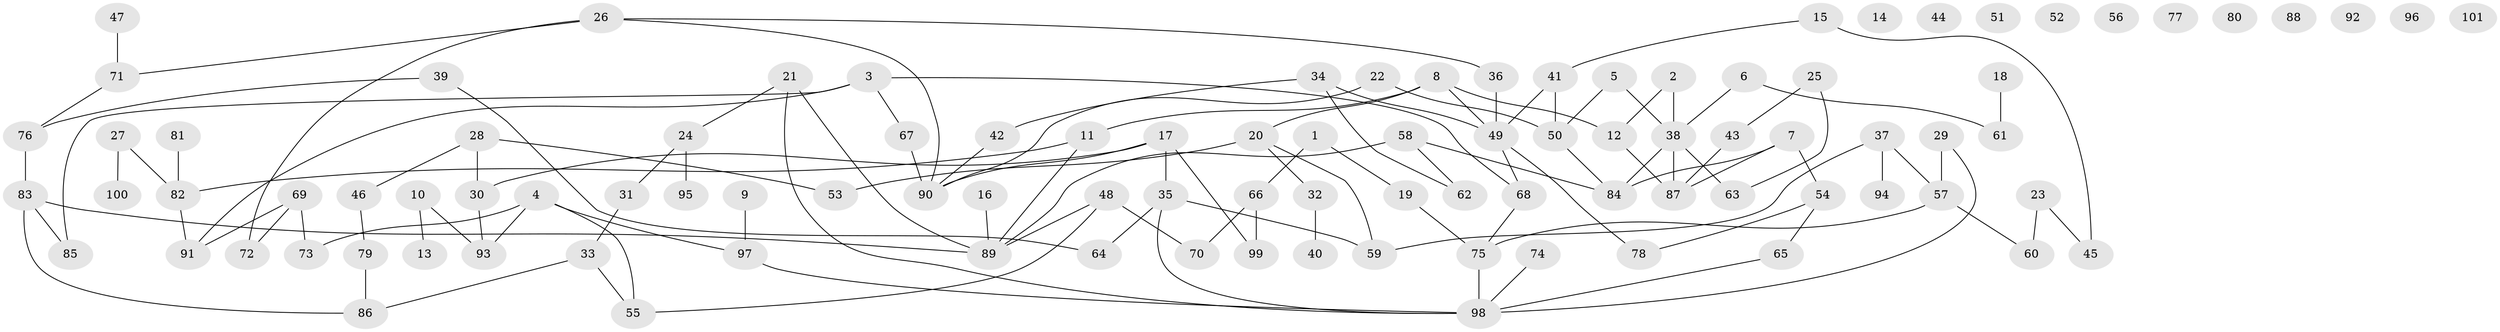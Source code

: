 // coarse degree distribution, {5: 0.15, 2: 0.225, 4: 0.125, 3: 0.275, 7: 0.025, 1: 0.1, 6: 0.1}
// Generated by graph-tools (version 1.1) at 2025/48/03/04/25 22:48:24]
// undirected, 101 vertices, 121 edges
graph export_dot {
  node [color=gray90,style=filled];
  1;
  2;
  3;
  4;
  5;
  6;
  7;
  8;
  9;
  10;
  11;
  12;
  13;
  14;
  15;
  16;
  17;
  18;
  19;
  20;
  21;
  22;
  23;
  24;
  25;
  26;
  27;
  28;
  29;
  30;
  31;
  32;
  33;
  34;
  35;
  36;
  37;
  38;
  39;
  40;
  41;
  42;
  43;
  44;
  45;
  46;
  47;
  48;
  49;
  50;
  51;
  52;
  53;
  54;
  55;
  56;
  57;
  58;
  59;
  60;
  61;
  62;
  63;
  64;
  65;
  66;
  67;
  68;
  69;
  70;
  71;
  72;
  73;
  74;
  75;
  76;
  77;
  78;
  79;
  80;
  81;
  82;
  83;
  84;
  85;
  86;
  87;
  88;
  89;
  90;
  91;
  92;
  93;
  94;
  95;
  96;
  97;
  98;
  99;
  100;
  101;
  1 -- 19;
  1 -- 66;
  2 -- 12;
  2 -- 38;
  3 -- 67;
  3 -- 68;
  3 -- 85;
  3 -- 91;
  4 -- 55;
  4 -- 73;
  4 -- 93;
  4 -- 97;
  5 -- 38;
  5 -- 50;
  6 -- 38;
  6 -- 61;
  7 -- 54;
  7 -- 84;
  7 -- 87;
  8 -- 11;
  8 -- 12;
  8 -- 20;
  8 -- 49;
  9 -- 97;
  10 -- 13;
  10 -- 93;
  11 -- 82;
  11 -- 89;
  12 -- 87;
  15 -- 41;
  15 -- 45;
  16 -- 89;
  17 -- 30;
  17 -- 35;
  17 -- 90;
  17 -- 99;
  18 -- 61;
  19 -- 75;
  20 -- 32;
  20 -- 53;
  20 -- 59;
  21 -- 24;
  21 -- 89;
  21 -- 98;
  22 -- 50;
  22 -- 90;
  23 -- 45;
  23 -- 60;
  24 -- 31;
  24 -- 95;
  25 -- 43;
  25 -- 63;
  26 -- 36;
  26 -- 71;
  26 -- 72;
  26 -- 90;
  27 -- 82;
  27 -- 100;
  28 -- 30;
  28 -- 46;
  28 -- 53;
  29 -- 57;
  29 -- 98;
  30 -- 93;
  31 -- 33;
  32 -- 40;
  33 -- 55;
  33 -- 86;
  34 -- 42;
  34 -- 49;
  34 -- 62;
  35 -- 59;
  35 -- 64;
  35 -- 98;
  36 -- 49;
  37 -- 57;
  37 -- 59;
  37 -- 94;
  38 -- 63;
  38 -- 84;
  38 -- 87;
  39 -- 64;
  39 -- 76;
  41 -- 49;
  41 -- 50;
  42 -- 90;
  43 -- 87;
  46 -- 79;
  47 -- 71;
  48 -- 55;
  48 -- 70;
  48 -- 89;
  49 -- 68;
  49 -- 78;
  50 -- 84;
  54 -- 65;
  54 -- 78;
  57 -- 60;
  57 -- 75;
  58 -- 62;
  58 -- 84;
  58 -- 89;
  65 -- 98;
  66 -- 70;
  66 -- 99;
  67 -- 90;
  68 -- 75;
  69 -- 72;
  69 -- 73;
  69 -- 91;
  71 -- 76;
  74 -- 98;
  75 -- 98;
  76 -- 83;
  79 -- 86;
  81 -- 82;
  82 -- 91;
  83 -- 85;
  83 -- 86;
  83 -- 89;
  97 -- 98;
}
